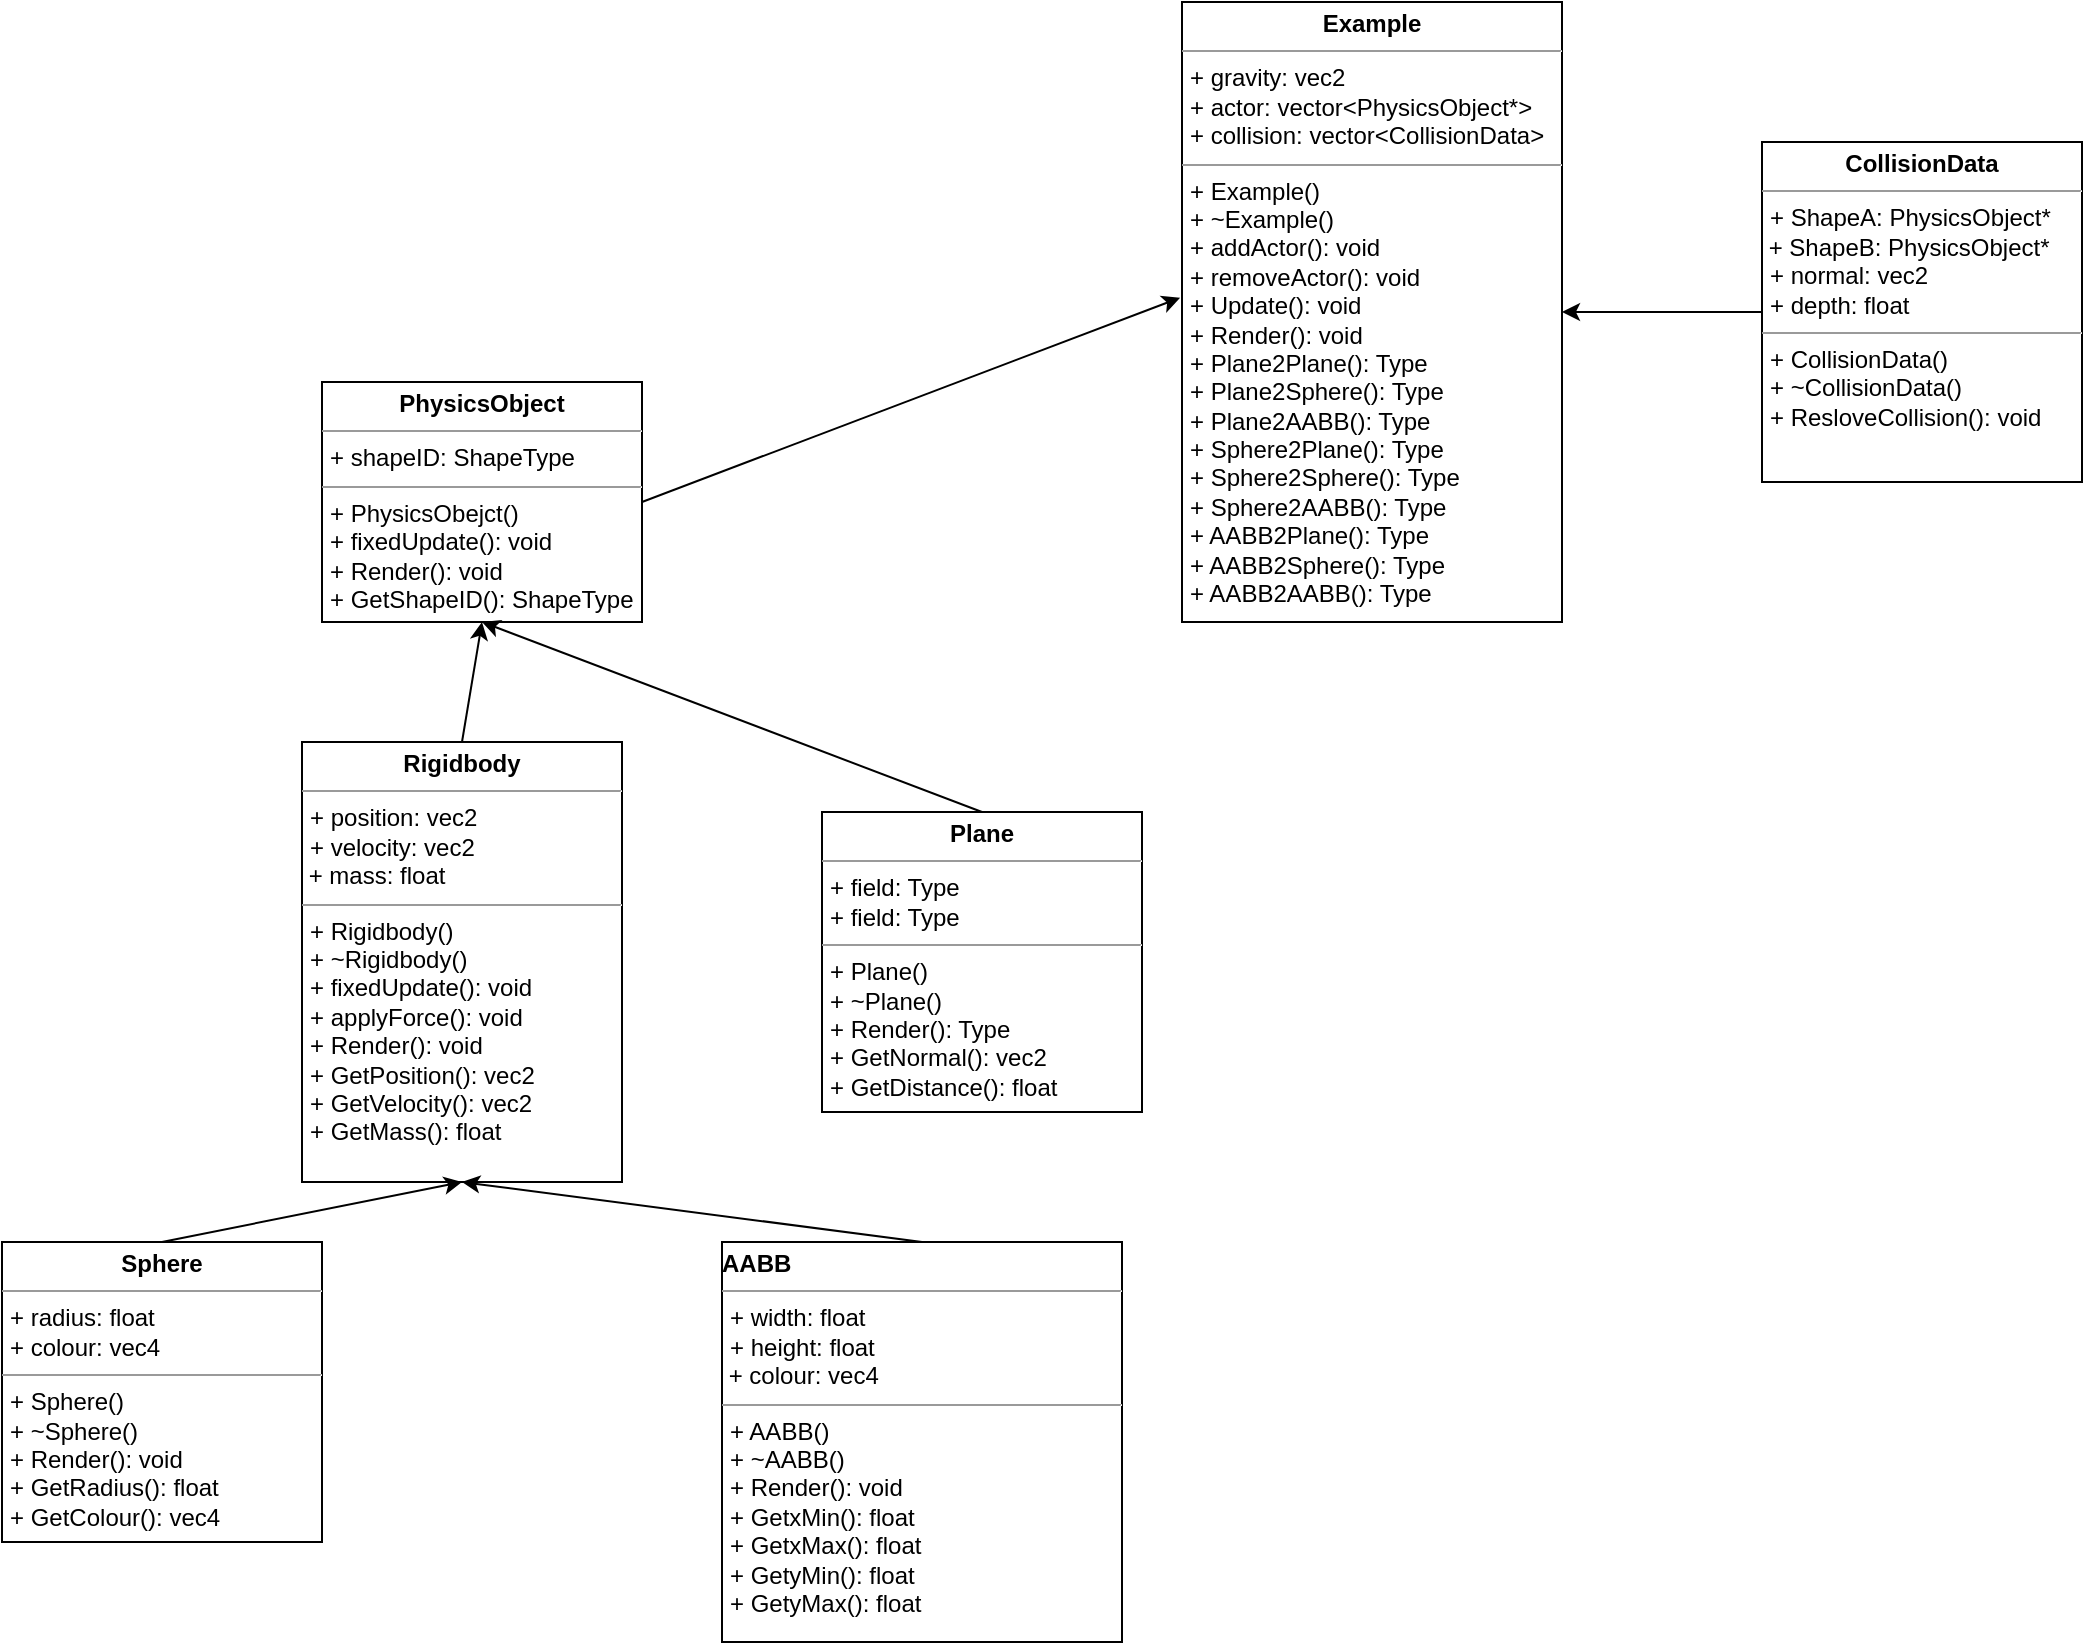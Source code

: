 <mxfile version="16.6.6" type="device"><diagram id="eY3AdVCsvQcAbCRuvTYq" name="Page-1"><mxGraphModel dx="1673" dy="934" grid="1" gridSize="10" guides="1" tooltips="1" connect="1" arrows="1" fold="1" page="1" pageScale="1" pageWidth="1100" pageHeight="850" math="0" shadow="0"><root><mxCell id="0"/><mxCell id="1" parent="0"/><mxCell id="g1rLBeQQqdNWIu3nXtK6-1" value="&lt;p style=&quot;margin: 0px ; margin-top: 4px ; text-align: center&quot;&gt;&lt;b&gt;Example&lt;/b&gt;&lt;/p&gt;&lt;hr size=&quot;1&quot;&gt;&lt;p style=&quot;margin: 0px ; margin-left: 4px&quot;&gt;+ gravity: vec2&lt;/p&gt;&lt;p style=&quot;margin: 0px ; margin-left: 4px&quot;&gt;+ actor: vector&amp;lt;PhysicsObject*&amp;gt;&lt;br&gt;&lt;/p&gt;&lt;p style=&quot;margin: 0px ; margin-left: 4px&quot;&gt;+ collision: vector&amp;lt;CollisionData&amp;gt;&lt;br&gt;&lt;/p&gt;&lt;hr size=&quot;1&quot;&gt;&lt;p style=&quot;margin: 0px ; margin-left: 4px&quot;&gt;+ Example()&lt;/p&gt;&lt;p style=&quot;margin: 0px ; margin-left: 4px&quot;&gt;+ ~Example()&lt;br&gt;&lt;/p&gt;&lt;p style=&quot;margin: 0px ; margin-left: 4px&quot;&gt;+ addActor(): void&lt;br&gt;&lt;/p&gt;&lt;p style=&quot;margin: 0px ; margin-left: 4px&quot;&gt;+ removeActor(): void&lt;br&gt;&lt;/p&gt;&lt;p style=&quot;margin: 0px ; margin-left: 4px&quot;&gt;+ Update(): void&lt;br&gt;&lt;/p&gt;&lt;p style=&quot;margin: 0px ; margin-left: 4px&quot;&gt;+ Render(): void&lt;br&gt;&lt;/p&gt;&lt;p style=&quot;margin: 0px ; margin-left: 4px&quot;&gt;+ Plane2Plane(): Type&lt;br&gt;&lt;/p&gt;&lt;p style=&quot;margin: 0px ; margin-left: 4px&quot;&gt;+ Plane2Sphere(): Type&lt;br&gt;&lt;/p&gt;&lt;p style=&quot;margin: 0px ; margin-left: 4px&quot;&gt;+ Plane2AABB(): Type&lt;br&gt;&lt;/p&gt;&lt;p style=&quot;margin: 0px ; margin-left: 4px&quot;&gt;+ Sphere2Plane(): Type&lt;br&gt;&lt;/p&gt;&lt;p style=&quot;margin: 0px ; margin-left: 4px&quot;&gt;+ Sphere2Sphere(): Type&lt;br&gt;&lt;/p&gt;&lt;p style=&quot;margin: 0px ; margin-left: 4px&quot;&gt;+ Sphere2AABB(): Type&lt;br&gt;&lt;/p&gt;&lt;p style=&quot;margin: 0px ; margin-left: 4px&quot;&gt;+ AABB2Plane(): Type&lt;br&gt;&lt;/p&gt;&lt;p style=&quot;margin: 0px ; margin-left: 4px&quot;&gt;+ AABB2Sphere(): Type&lt;br&gt;&lt;/p&gt;&lt;p style=&quot;margin: 0px ; margin-left: 4px&quot;&gt;+ AABB2AABB(): Type&lt;br&gt;&lt;/p&gt;" style="verticalAlign=top;align=left;overflow=fill;fontSize=12;fontFamily=Helvetica;html=1;" vertex="1" parent="1"><mxGeometry x="600" y="30" width="190" height="310" as="geometry"/></mxCell><mxCell id="g1rLBeQQqdNWIu3nXtK6-2" value="&lt;p style=&quot;margin: 0px ; margin-top: 4px ; text-align: center&quot;&gt;&lt;b&gt;PhysicsObject&lt;/b&gt;&lt;/p&gt;&lt;hr size=&quot;1&quot;&gt;&lt;p style=&quot;margin: 0px ; margin-left: 4px&quot;&gt;+ shapeID: ShapeType&lt;/p&gt;&lt;hr size=&quot;1&quot;&gt;&lt;p style=&quot;margin: 0px ; margin-left: 4px&quot;&gt;+ PhysicsObejct()&lt;/p&gt;&lt;p style=&quot;margin: 0px ; margin-left: 4px&quot;&gt;+ fixedUpdate(): void&lt;br&gt;&lt;/p&gt;&lt;p style=&quot;margin: 0px ; margin-left: 4px&quot;&gt;+ Render(): void&lt;br&gt;&lt;/p&gt;&lt;p style=&quot;margin: 0px ; margin-left: 4px&quot;&gt;+ GetShapeID(): ShapeType&lt;br&gt;&lt;/p&gt;&lt;p style=&quot;margin: 0px ; margin-left: 4px&quot;&gt;&lt;br&gt;&lt;/p&gt;" style="verticalAlign=top;align=left;overflow=fill;fontSize=12;fontFamily=Helvetica;html=1;" vertex="1" parent="1"><mxGeometry x="170" y="220" width="160" height="120" as="geometry"/></mxCell><mxCell id="g1rLBeQQqdNWIu3nXtK6-3" value="&lt;p style=&quot;margin: 0px ; margin-top: 4px ; text-align: center&quot;&gt;&lt;b&gt;Rigidbody&lt;/b&gt;&lt;/p&gt;&lt;hr size=&quot;1&quot;&gt;&lt;p style=&quot;margin: 0px ; margin-left: 4px&quot;&gt;+ position: vec2&lt;/p&gt;&lt;p style=&quot;margin: 0px ; margin-left: 4px&quot;&gt;+ velocity: vec2&lt;br&gt;&lt;/p&gt;&lt;div&gt;&amp;nbsp;+ mass: float&lt;/div&gt;&lt;hr size=&quot;1&quot;&gt;&lt;p style=&quot;margin: 0px ; margin-left: 4px&quot;&gt;+ Rigidbody()&lt;/p&gt;&lt;p style=&quot;margin: 0px ; margin-left: 4px&quot;&gt;+ ~Rigidbody()&lt;br&gt;&lt;/p&gt;&lt;p style=&quot;margin: 0px ; margin-left: 4px&quot;&gt;+ fixedUpdate(): void&lt;br&gt;&lt;/p&gt;&lt;p style=&quot;margin: 0px ; margin-left: 4px&quot;&gt;+ applyForce(): void&lt;br&gt;&lt;/p&gt;&lt;p style=&quot;margin: 0px ; margin-left: 4px&quot;&gt;+ Render(): void&lt;br&gt;&lt;/p&gt;&lt;p style=&quot;margin: 0px ; margin-left: 4px&quot;&gt;+ GetPosition(): vec2&lt;br&gt;&lt;/p&gt;&lt;p style=&quot;margin: 0px ; margin-left: 4px&quot;&gt;+ GetVelocity(): vec2&lt;/p&gt;&lt;p style=&quot;margin: 0px ; margin-left: 4px&quot;&gt;+ GetMass(): float&lt;br&gt;&lt;/p&gt;&lt;p style=&quot;margin: 0px ; margin-left: 4px&quot;&gt;&lt;br&gt;&lt;/p&gt;" style="verticalAlign=top;align=left;overflow=fill;fontSize=12;fontFamily=Helvetica;html=1;" vertex="1" parent="1"><mxGeometry x="160" y="400" width="160" height="220" as="geometry"/></mxCell><mxCell id="g1rLBeQQqdNWIu3nXtK6-4" value="&lt;p style=&quot;margin: 0px ; margin-top: 4px ; text-align: center&quot;&gt;&lt;b&gt;Plane&lt;/b&gt;&lt;/p&gt;&lt;hr size=&quot;1&quot;&gt;&lt;p style=&quot;margin: 0px ; margin-left: 4px&quot;&gt;+ field: Type&lt;/p&gt;&lt;p style=&quot;margin: 0px ; margin-left: 4px&quot;&gt;+ field: Type&lt;/p&gt;&lt;hr size=&quot;1&quot;&gt;&lt;p style=&quot;margin: 0px ; margin-left: 4px&quot;&gt;+ Plane()&lt;/p&gt;&lt;p style=&quot;margin: 0px ; margin-left: 4px&quot;&gt;+ ~Plane()&lt;br&gt;&lt;/p&gt;&lt;p style=&quot;margin: 0px ; margin-left: 4px&quot;&gt;+ Render(): Type&lt;br&gt;&lt;/p&gt;&lt;p style=&quot;margin: 0px ; margin-left: 4px&quot;&gt;+ GetNormal(): vec2&lt;br&gt;&lt;/p&gt;&lt;p style=&quot;margin: 0px ; margin-left: 4px&quot;&gt;+ GetDistance(): float&lt;br&gt;&lt;/p&gt;" style="verticalAlign=top;align=left;overflow=fill;fontSize=12;fontFamily=Helvetica;html=1;" vertex="1" parent="1"><mxGeometry x="420" y="435" width="160" height="150" as="geometry"/></mxCell><mxCell id="g1rLBeQQqdNWIu3nXtK6-5" value="&lt;p style=&quot;margin: 0px ; margin-top: 4px ; text-align: center&quot;&gt;&lt;b&gt;Sphere&lt;/b&gt;&lt;/p&gt;&lt;hr size=&quot;1&quot;&gt;&lt;p style=&quot;margin: 0px ; margin-left: 4px&quot;&gt;+ radius: float&lt;/p&gt;&lt;p style=&quot;margin: 0px ; margin-left: 4px&quot;&gt;+ colour: vec4&lt;br&gt;&lt;/p&gt;&lt;hr size=&quot;1&quot;&gt;&lt;p style=&quot;margin: 0px ; margin-left: 4px&quot;&gt;+ Sphere()&lt;br&gt;&lt;/p&gt;&lt;p style=&quot;margin: 0px ; margin-left: 4px&quot;&gt;+ ~Sphere()&lt;br&gt;&lt;/p&gt;&lt;p style=&quot;margin: 0px ; margin-left: 4px&quot;&gt;+ Render(): void&lt;br&gt;&lt;/p&gt;&lt;p style=&quot;margin: 0px ; margin-left: 4px&quot;&gt;+ GetRadius(): float&lt;br&gt;&lt;/p&gt;&lt;p style=&quot;margin: 0px ; margin-left: 4px&quot;&gt;+ GetColour(): vec4&lt;br&gt;&lt;/p&gt;" style="verticalAlign=top;align=left;overflow=fill;fontSize=12;fontFamily=Helvetica;html=1;" vertex="1" parent="1"><mxGeometry x="10" y="650" width="160" height="150" as="geometry"/></mxCell><mxCell id="g1rLBeQQqdNWIu3nXtK6-6" value="&lt;p style=&quot;margin: 4px 0px 0px&quot;&gt;&lt;b&gt;AABB&lt;/b&gt;&lt;/p&gt;&lt;hr size=&quot;1&quot;&gt;&lt;p style=&quot;margin: 0px ; margin-left: 4px&quot;&gt;+ width: float&lt;/p&gt;&lt;p style=&quot;margin: 0px ; margin-left: 4px&quot;&gt;+ height: float&lt;br&gt;&lt;/p&gt;&lt;div&gt;&amp;nbsp;+ colour: vec4&lt;/div&gt;&lt;hr size=&quot;1&quot;&gt;&lt;p style=&quot;margin: 0px ; margin-left: 4px&quot;&gt;+ AABB()&lt;/p&gt;&lt;p style=&quot;margin: 0px ; margin-left: 4px&quot;&gt;+ ~AABB()&lt;br&gt;&lt;/p&gt;&lt;p style=&quot;margin: 0px ; margin-left: 4px&quot;&gt;+ Render(): void&lt;br&gt;&lt;/p&gt;&lt;p style=&quot;margin: 0px ; margin-left: 4px&quot;&gt;+ GetxMin(): float&lt;br&gt;&lt;/p&gt;&lt;p style=&quot;margin: 0px ; margin-left: 4px&quot;&gt;+ GetxMax(): float&lt;br&gt;&lt;/p&gt;&lt;p style=&quot;margin: 0px ; margin-left: 4px&quot;&gt;+ GetyMin(): float&lt;br&gt;&lt;/p&gt;&lt;p style=&quot;margin: 0px ; margin-left: 4px&quot;&gt;+ GetyMax(): float&lt;br&gt;&lt;/p&gt;" style="verticalAlign=top;align=left;overflow=fill;fontSize=12;fontFamily=Helvetica;html=1;sketch=0;" vertex="1" parent="1"><mxGeometry x="370" y="650" width="200" height="200" as="geometry"/></mxCell><mxCell id="g1rLBeQQqdNWIu3nXtK6-8" value="&lt;p style=&quot;margin: 0px ; margin-top: 4px ; text-align: center&quot;&gt;&lt;b&gt;CollisionData&lt;/b&gt;&lt;/p&gt;&lt;hr size=&quot;1&quot;&gt;&lt;p style=&quot;margin: 0px 0px 0px 4px&quot;&gt;+ ShapeA: PhysicsObject*&lt;br&gt;&lt;/p&gt;&lt;div&gt;&amp;nbsp;+ ShapeB: PhysicsObject*&lt;/div&gt;&lt;p style=&quot;margin: 0px ; margin-left: 4px&quot;&gt;+ normal: vec2&lt;/p&gt;&lt;p style=&quot;margin: 0px ; margin-left: 4px&quot;&gt;+ depth: float&lt;/p&gt;&lt;hr size=&quot;1&quot;&gt;&lt;p style=&quot;margin: 0px ; margin-left: 4px&quot;&gt;+ CollisionData()&lt;/p&gt;&lt;p style=&quot;margin: 0px ; margin-left: 4px&quot;&gt;+ ~CollisionData()&lt;br&gt;&lt;/p&gt;&lt;p style=&quot;margin: 0px ; margin-left: 4px&quot;&gt;+ ResloveCollision(): void&lt;br&gt;&lt;/p&gt;" style="verticalAlign=top;align=left;overflow=fill;fontSize=12;fontFamily=Helvetica;html=1;" vertex="1" parent="1"><mxGeometry x="890" y="100" width="160" height="170" as="geometry"/></mxCell><mxCell id="g1rLBeQQqdNWIu3nXtK6-11" value="" style="endArrow=classic;html=1;rounded=0;exitX=1;exitY=0.5;exitDx=0;exitDy=0;entryX=-0.005;entryY=0.477;entryDx=0;entryDy=0;entryPerimeter=0;" edge="1" parent="1" source="g1rLBeQQqdNWIu3nXtK6-2" target="g1rLBeQQqdNWIu3nXtK6-1"><mxGeometry width="50" height="50" relative="1" as="geometry"><mxPoint x="490" y="430" as="sourcePoint"/><mxPoint x="410" y="310" as="targetPoint"/></mxGeometry></mxCell><mxCell id="g1rLBeQQqdNWIu3nXtK6-12" value="" style="endArrow=classic;html=1;rounded=0;exitX=0.5;exitY=0;exitDx=0;exitDy=0;entryX=0.5;entryY=1;entryDx=0;entryDy=0;" edge="1" parent="1" source="g1rLBeQQqdNWIu3nXtK6-3" target="g1rLBeQQqdNWIu3nXtK6-2"><mxGeometry width="50" height="50" relative="1" as="geometry"><mxPoint x="340" y="290" as="sourcePoint"/><mxPoint x="479.05" y="197.87" as="targetPoint"/></mxGeometry></mxCell><mxCell id="g1rLBeQQqdNWIu3nXtK6-13" value="" style="endArrow=classic;html=1;rounded=0;exitX=0.5;exitY=0;exitDx=0;exitDy=0;entryX=0.5;entryY=1;entryDx=0;entryDy=0;" edge="1" parent="1" source="g1rLBeQQqdNWIu3nXtK6-5" target="g1rLBeQQqdNWIu3nXtK6-3"><mxGeometry width="50" height="50" relative="1" as="geometry"><mxPoint x="350" y="300" as="sourcePoint"/><mxPoint x="489.05" y="207.87" as="targetPoint"/></mxGeometry></mxCell><mxCell id="g1rLBeQQqdNWIu3nXtK6-14" value="" style="endArrow=classic;html=1;rounded=0;exitX=0.5;exitY=0;exitDx=0;exitDy=0;entryX=0.5;entryY=1;entryDx=0;entryDy=0;" edge="1" parent="1" source="g1rLBeQQqdNWIu3nXtK6-6" target="g1rLBeQQqdNWIu3nXtK6-3"><mxGeometry width="50" height="50" relative="1" as="geometry"><mxPoint x="360" y="310" as="sourcePoint"/><mxPoint x="499.05" y="217.87" as="targetPoint"/></mxGeometry></mxCell><mxCell id="g1rLBeQQqdNWIu3nXtK6-15" value="" style="endArrow=classic;html=1;rounded=0;exitX=0.5;exitY=0;exitDx=0;exitDy=0;entryX=0.5;entryY=1;entryDx=0;entryDy=0;" edge="1" parent="1" source="g1rLBeQQqdNWIu3nXtK6-4" target="g1rLBeQQqdNWIu3nXtK6-2"><mxGeometry width="50" height="50" relative="1" as="geometry"><mxPoint x="370" y="320" as="sourcePoint"/><mxPoint x="509.05" y="227.87" as="targetPoint"/></mxGeometry></mxCell><mxCell id="g1rLBeQQqdNWIu3nXtK6-16" value="" style="endArrow=classic;html=1;rounded=0;exitX=0;exitY=0.5;exitDx=0;exitDy=0;entryX=1;entryY=0.5;entryDx=0;entryDy=0;" edge="1" parent="1" source="g1rLBeQQqdNWIu3nXtK6-8" target="g1rLBeQQqdNWIu3nXtK6-1"><mxGeometry width="50" height="50" relative="1" as="geometry"><mxPoint x="380" y="330" as="sourcePoint"/><mxPoint x="519.05" y="237.87" as="targetPoint"/></mxGeometry></mxCell></root></mxGraphModel></diagram></mxfile>